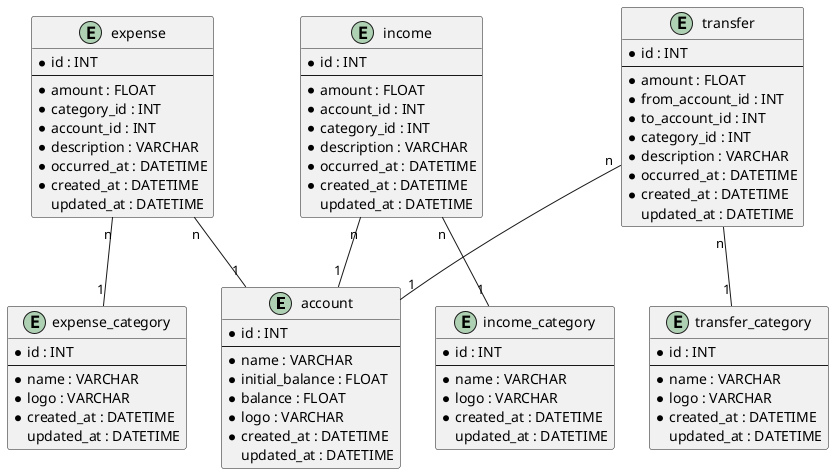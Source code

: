 @startuml erd

entity account {
    * id : INT
    --
    * name : VARCHAR
    * initial_balance : FLOAT
    * balance : FLOAT
    * logo : VARCHAR
    * created_at : DATETIME
    updated_at : DATETIME
}

entity expense_category {
    * id : INT
    --
    * name : VARCHAR
    * logo : VARCHAR
    * created_at : DATETIME
    updated_at : DATETIME
}

entity transfer_category {
    * id : INT
    --
    * name : VARCHAR
    * logo : VARCHAR
    * created_at : DATETIME
    updated_at : DATETIME
}

entity income_category {
    * id : INT
    --
    * name : VARCHAR
    * logo : VARCHAR
    * created_at : DATETIME
    updated_at : DATETIME
}

entity expense {
    * id : INT
    --
    * amount : FLOAT
    * category_id : INT
    * account_id : INT
    * description : VARCHAR
    * occurred_at : DATETIME
    * created_at : DATETIME
    updated_at : DATETIME
}

entity income {
    * id : INT
    --
    * amount : FLOAT
    * account_id : INT
    * category_id : INT
    * description : VARCHAR
    * occurred_at : DATETIME
    * created_at : DATETIME
    updated_at : DATETIME
}

entity transfer {
    * id : INT
    --
    * amount : FLOAT
    * from_account_id : INT
    * to_account_id : INT
    * category_id : INT
    * description : VARCHAR
    * occurred_at : DATETIME
    * created_at : DATETIME
    updated_at : DATETIME
}

expense "n" -- "1" account
expense "n" -- "1" expense_category

income "n" -- "1" account
income "n" -- "1" income_category

transfer "n" -- "1" account
transfer "n" -- "1" transfer_category

@enduml